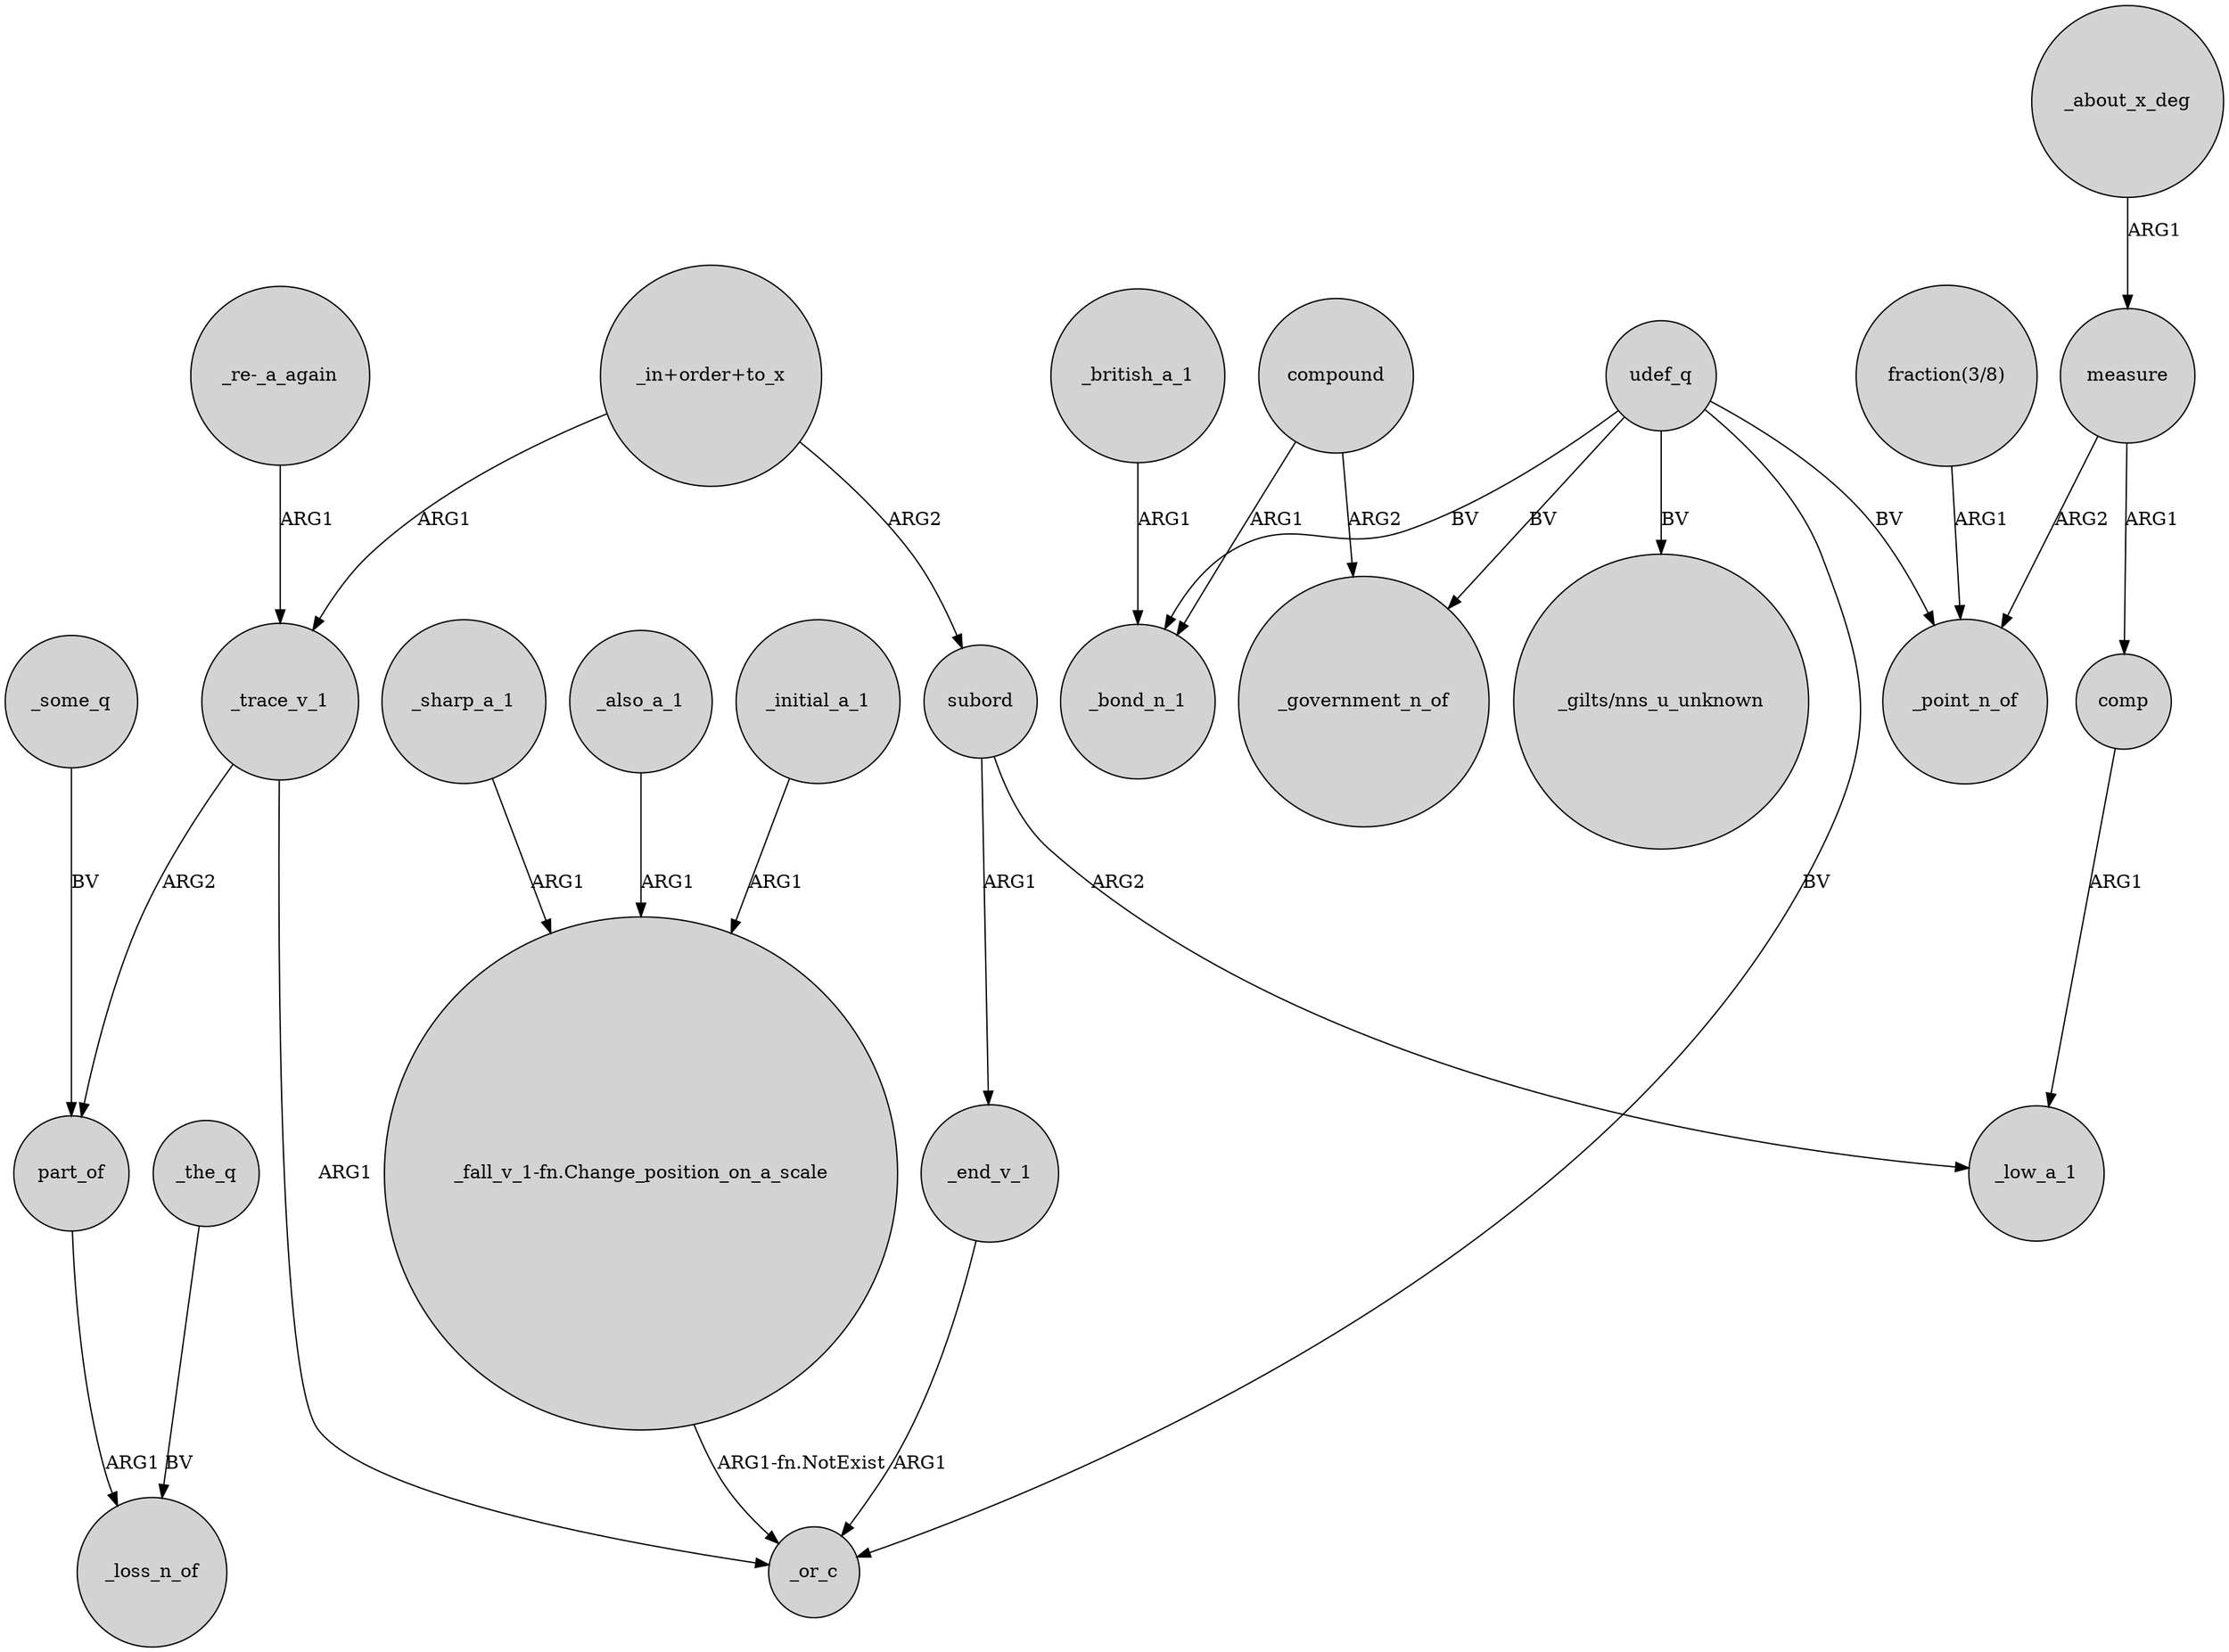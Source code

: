 digraph {
	node [shape=circle style=filled]
	part_of -> _loss_n_of [label=ARG1]
	_trace_v_1 -> _or_c [label=ARG1]
	_british_a_1 -> _bond_n_1 [label=ARG1]
	compound -> _government_n_of [label=ARG2]
	udef_q -> _government_n_of [label=BV]
	subord -> _low_a_1 [label=ARG2]
	udef_q -> "_gilts/nns_u_unknown" [label=BV]
	_initial_a_1 -> "_fall_v_1-fn.Change_position_on_a_scale" [label=ARG1]
	compound -> _bond_n_1 [label=ARG1]
	subord -> _end_v_1 [label=ARG1]
	measure -> comp [label=ARG1]
	udef_q -> _or_c [label=BV]
	"_fall_v_1-fn.Change_position_on_a_scale" -> _or_c [label="ARG1-fn.NotExist"]
	_some_q -> part_of [label=BV]
	udef_q -> _bond_n_1 [label=BV]
	"_in+order+to_x" -> subord [label=ARG2]
	comp -> _low_a_1 [label=ARG1]
	_sharp_a_1 -> "_fall_v_1-fn.Change_position_on_a_scale" [label=ARG1]
	_the_q -> _loss_n_of [label=BV]
	_also_a_1 -> "_fall_v_1-fn.Change_position_on_a_scale" [label=ARG1]
	_about_x_deg -> measure [label=ARG1]
	_end_v_1 -> _or_c [label=ARG1]
	"fraction(3/8)" -> _point_n_of [label=ARG1]
	"_re-_a_again" -> _trace_v_1 [label=ARG1]
	"_in+order+to_x" -> _trace_v_1 [label=ARG1]
	_trace_v_1 -> part_of [label=ARG2]
	measure -> _point_n_of [label=ARG2]
	udef_q -> _point_n_of [label=BV]
}
